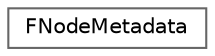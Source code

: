digraph "Graphical Class Hierarchy"
{
 // INTERACTIVE_SVG=YES
 // LATEX_PDF_SIZE
  bgcolor="transparent";
  edge [fontname=Helvetica,fontsize=10,labelfontname=Helvetica,labelfontsize=10];
  node [fontname=Helvetica,fontsize=10,shape=box,height=0.2,width=0.4];
  rankdir="LR";
  Node0 [id="Node000000",label="FNodeMetadata",height=0.2,width=0.4,color="grey40", fillcolor="white", style="filled",URL="$d1/dc8/structFNodeMetadata.html",tooltip="Holds metadata keys, so as to discourage text duplication throughout the engine."];
}
